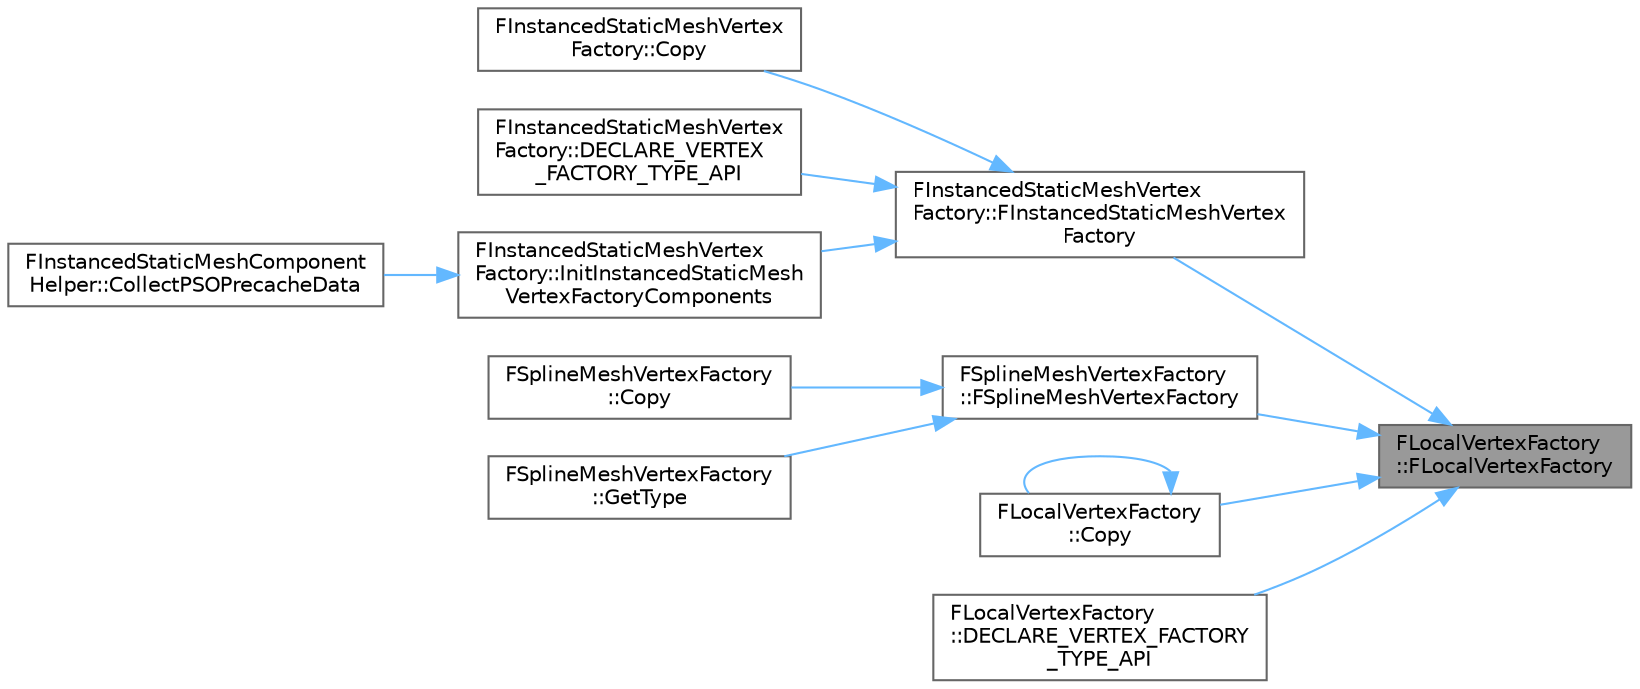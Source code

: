 digraph "FLocalVertexFactory::FLocalVertexFactory"
{
 // INTERACTIVE_SVG=YES
 // LATEX_PDF_SIZE
  bgcolor="transparent";
  edge [fontname=Helvetica,fontsize=10,labelfontname=Helvetica,labelfontsize=10];
  node [fontname=Helvetica,fontsize=10,shape=box,height=0.2,width=0.4];
  rankdir="RL";
  Node1 [id="Node000001",label="FLocalVertexFactory\l::FLocalVertexFactory",height=0.2,width=0.4,color="gray40", fillcolor="grey60", style="filled", fontcolor="black",tooltip=" "];
  Node1 -> Node2 [id="edge1_Node000001_Node000002",dir="back",color="steelblue1",style="solid",tooltip=" "];
  Node2 [id="Node000002",label="FInstancedStaticMeshVertex\lFactory::FInstancedStaticMeshVertex\lFactory",height=0.2,width=0.4,color="grey40", fillcolor="white", style="filled",URL="$d1/d31/structFInstancedStaticMeshVertexFactory.html#a8963e87ab7ea86963947358ecb5728e3",tooltip=" "];
  Node2 -> Node3 [id="edge2_Node000002_Node000003",dir="back",color="steelblue1",style="solid",tooltip=" "];
  Node3 [id="Node000003",label="FInstancedStaticMeshVertex\lFactory::Copy",height=0.2,width=0.4,color="grey40", fillcolor="white", style="filled",URL="$d1/d31/structFInstancedStaticMeshVertexFactory.html#adfba9956d11b00115cae33e854b65d04",tooltip="Copy the data from another vertex factory."];
  Node2 -> Node4 [id="edge3_Node000002_Node000004",dir="back",color="steelblue1",style="solid",tooltip=" "];
  Node4 [id="Node000004",label="FInstancedStaticMeshVertex\lFactory::DECLARE_VERTEX\l_FACTORY_TYPE_API",height=0.2,width=0.4,color="grey40", fillcolor="white", style="filled",URL="$d1/d31/structFInstancedStaticMeshVertexFactory.html#a9aaec3cee164f510d8791b5969a187eb",tooltip=" "];
  Node2 -> Node5 [id="edge4_Node000002_Node000005",dir="back",color="steelblue1",style="solid",tooltip=" "];
  Node5 [id="Node000005",label="FInstancedStaticMeshVertex\lFactory::InitInstancedStaticMesh\lVertexFactoryComponents",height=0.2,width=0.4,color="grey40", fillcolor="white", style="filled",URL="$d1/d31/structFInstancedStaticMeshVertexFactory.html#a930750b3b5a1266e52c3c4e42fb94713",tooltip=" "];
  Node5 -> Node6 [id="edge5_Node000005_Node000006",dir="back",color="steelblue1",style="solid",tooltip=" "];
  Node6 [id="Node000006",label="FInstancedStaticMeshComponent\lHelper::CollectPSOPrecacheData",height=0.2,width=0.4,color="grey40", fillcolor="white", style="filled",URL="$df/d11/classFInstancedStaticMeshComponentHelper.html#aca1997d72d513449718e1588097190de",tooltip=" "];
  Node1 -> Node7 [id="edge6_Node000001_Node000007",dir="back",color="steelblue1",style="solid",tooltip=" "];
  Node7 [id="Node000007",label="FSplineMeshVertexFactory\l::FSplineMeshVertexFactory",height=0.2,width=0.4,color="grey40", fillcolor="white", style="filled",URL="$d6/d70/structFSplineMeshVertexFactory.html#a823870e396da5ff7cb5d55be99cae239",tooltip=" "];
  Node7 -> Node8 [id="edge7_Node000007_Node000008",dir="back",color="steelblue1",style="solid",tooltip=" "];
  Node8 [id="Node000008",label="FSplineMeshVertexFactory\l::Copy",height=0.2,width=0.4,color="grey40", fillcolor="white", style="filled",URL="$d6/d70/structFSplineMeshVertexFactory.html#afa0465de0bf8e0f763833df27422e531",tooltip="Copy the data from another vertex factory."];
  Node7 -> Node9 [id="edge8_Node000007_Node000009",dir="back",color="steelblue1",style="solid",tooltip=" "];
  Node9 [id="Node000009",label="FSplineMeshVertexFactory\l::GetType",height=0.2,width=0.4,color="grey40", fillcolor="white", style="filled",URL="$d6/d70/structFSplineMeshVertexFactory.html#ac95b54fd7171eda8da591841737585be",tooltip=" "];
  Node1 -> Node10 [id="edge9_Node000001_Node000010",dir="back",color="steelblue1",style="solid",tooltip=" "];
  Node10 [id="Node000010",label="FLocalVertexFactory\l::Copy",height=0.2,width=0.4,color="grey40", fillcolor="white", style="filled",URL="$db/d29/classFLocalVertexFactory.html#aa248d24189e43dafa87cea979c24fb8c",tooltip="Copy the data from another vertex factory."];
  Node10 -> Node10 [id="edge10_Node000010_Node000010",dir="back",color="steelblue1",style="solid",tooltip=" "];
  Node1 -> Node11 [id="edge11_Node000001_Node000011",dir="back",color="steelblue1",style="solid",tooltip=" "];
  Node11 [id="Node000011",label="FLocalVertexFactory\l::DECLARE_VERTEX_FACTORY\l_TYPE_API",height=0.2,width=0.4,color="grey40", fillcolor="white", style="filled",URL="$db/d29/classFLocalVertexFactory.html#ad1a5d0a0ca00370eb8f4c05926bb8dbc",tooltip=" "];
}
